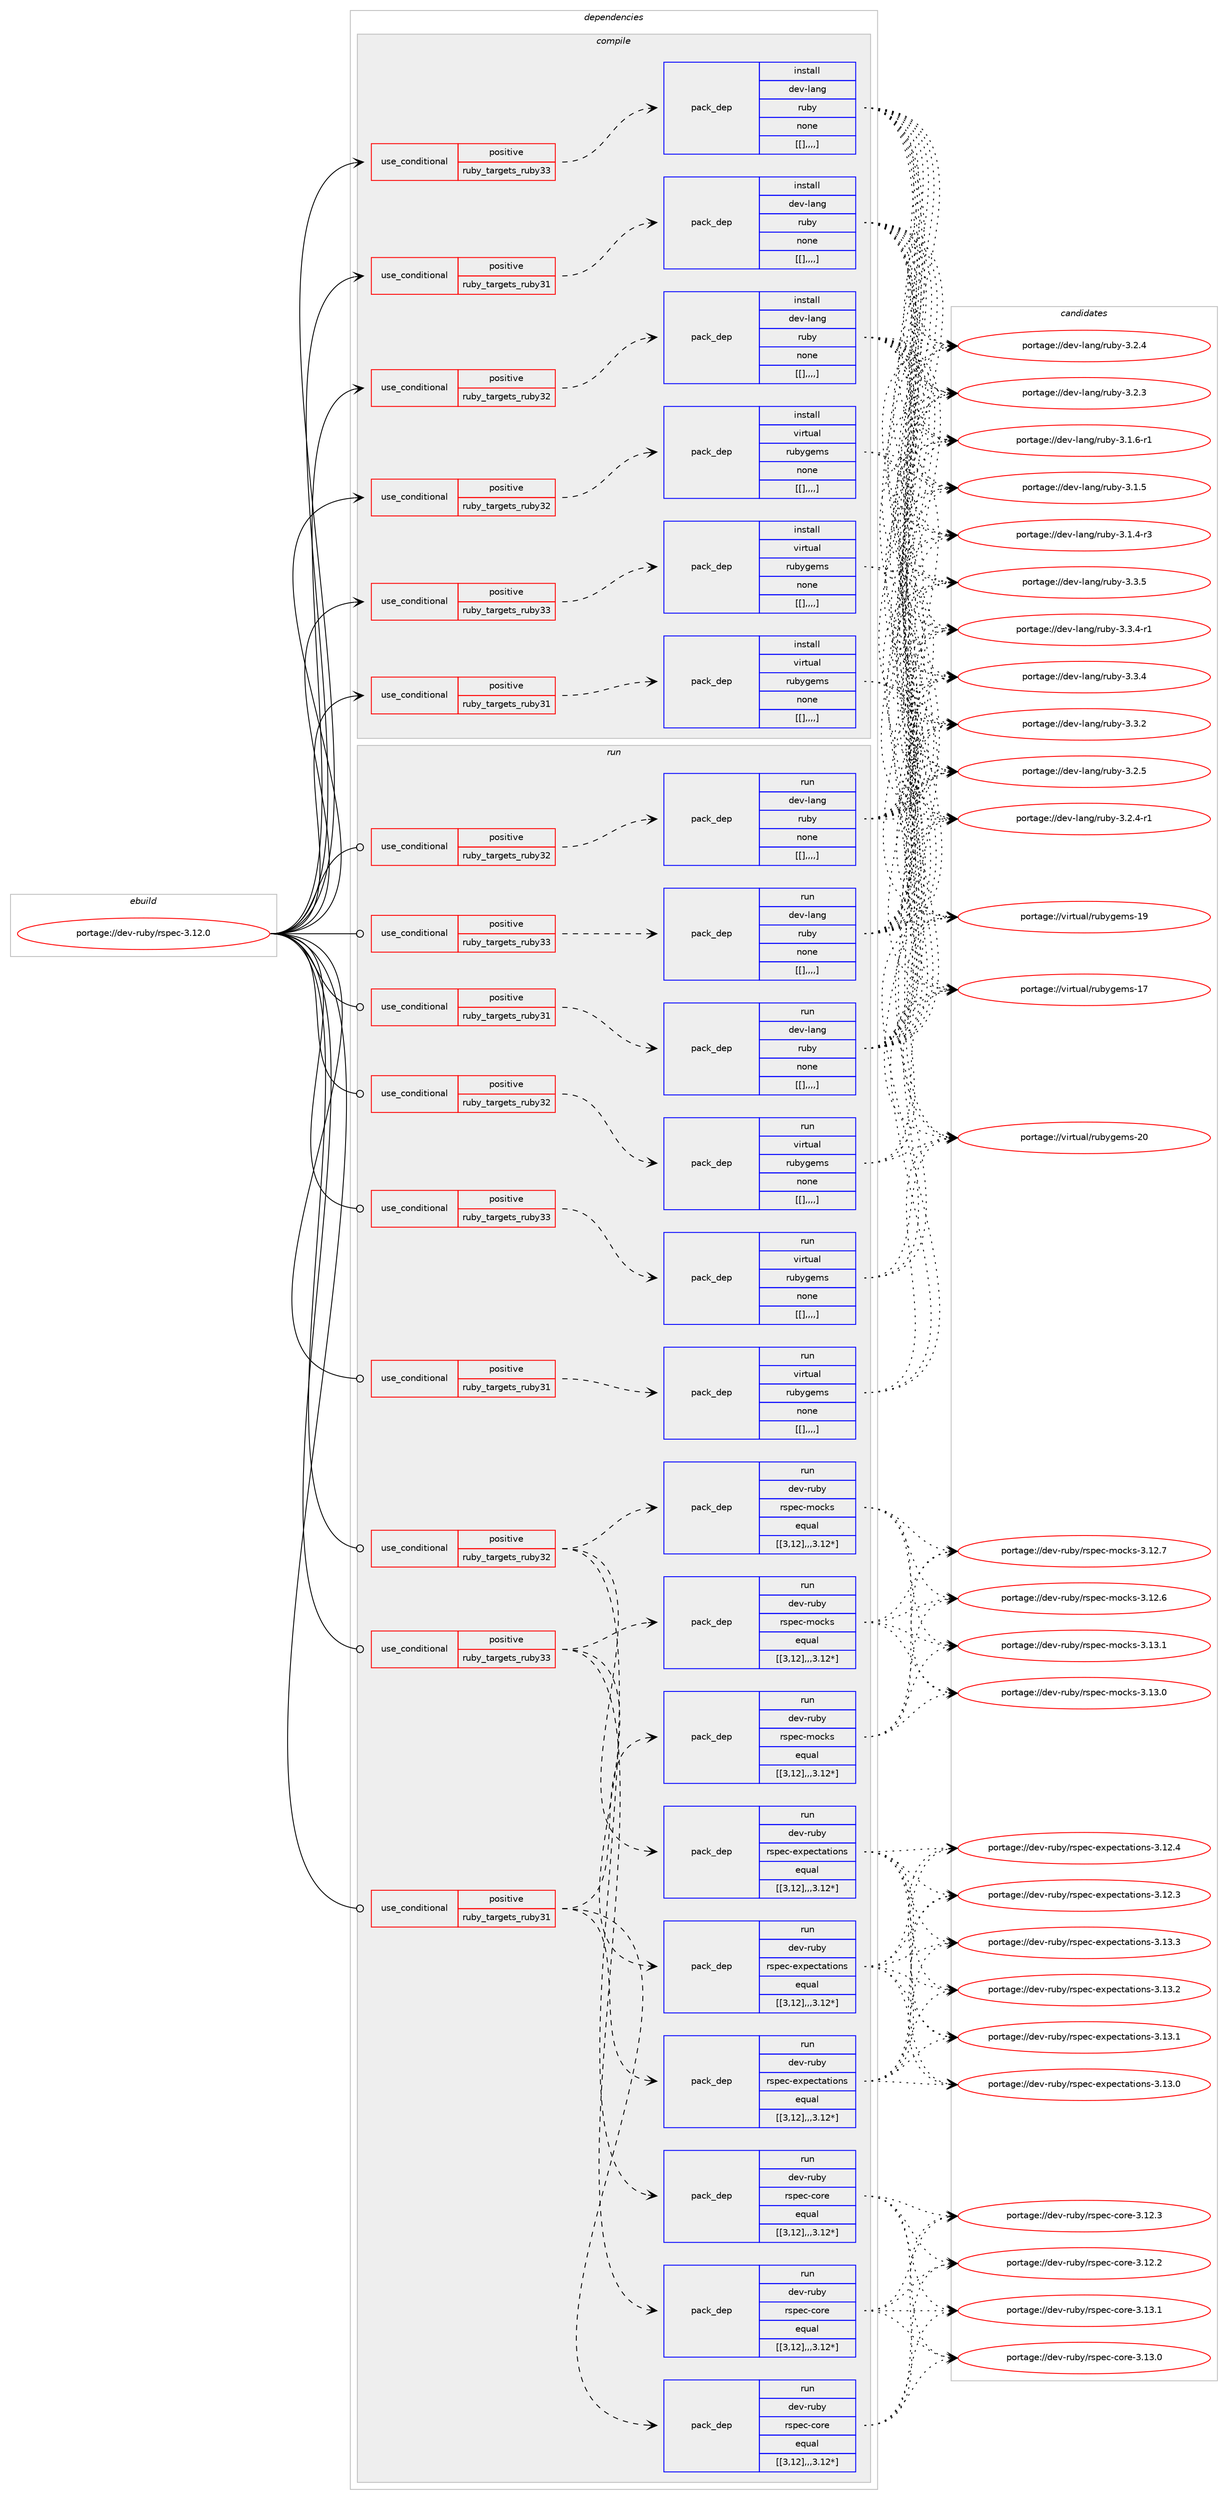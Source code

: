 digraph prolog {

# *************
# Graph options
# *************

newrank=true;
concentrate=true;
compound=true;
graph [rankdir=LR,fontname=Helvetica,fontsize=10,ranksep=1.5];#, ranksep=2.5, nodesep=0.2];
edge  [arrowhead=vee];
node  [fontname=Helvetica,fontsize=10];

# **********
# The ebuild
# **********

subgraph cluster_leftcol {
color=gray;
label=<<i>ebuild</i>>;
id [label="portage://dev-ruby/rspec-3.12.0", color=red, width=4, href="../dev-ruby/rspec-3.12.0.svg"];
}

# ****************
# The dependencies
# ****************

subgraph cluster_midcol {
color=gray;
label=<<i>dependencies</i>>;
subgraph cluster_compile {
fillcolor="#eeeeee";
style=filled;
label=<<i>compile</i>>;
subgraph cond56376 {
dependency202658 [label=<<TABLE BORDER="0" CELLBORDER="1" CELLSPACING="0" CELLPADDING="4"><TR><TD ROWSPAN="3" CELLPADDING="10">use_conditional</TD></TR><TR><TD>positive</TD></TR><TR><TD>ruby_targets_ruby31</TD></TR></TABLE>>, shape=none, color=red];
subgraph pack144926 {
dependency202659 [label=<<TABLE BORDER="0" CELLBORDER="1" CELLSPACING="0" CELLPADDING="4" WIDTH="220"><TR><TD ROWSPAN="6" CELLPADDING="30">pack_dep</TD></TR><TR><TD WIDTH="110">install</TD></TR><TR><TD>dev-lang</TD></TR><TR><TD>ruby</TD></TR><TR><TD>none</TD></TR><TR><TD>[[],,,,]</TD></TR></TABLE>>, shape=none, color=blue];
}
dependency202658:e -> dependency202659:w [weight=20,style="dashed",arrowhead="vee"];
}
id:e -> dependency202658:w [weight=20,style="solid",arrowhead="vee"];
subgraph cond56377 {
dependency202660 [label=<<TABLE BORDER="0" CELLBORDER="1" CELLSPACING="0" CELLPADDING="4"><TR><TD ROWSPAN="3" CELLPADDING="10">use_conditional</TD></TR><TR><TD>positive</TD></TR><TR><TD>ruby_targets_ruby31</TD></TR></TABLE>>, shape=none, color=red];
subgraph pack144927 {
dependency202661 [label=<<TABLE BORDER="0" CELLBORDER="1" CELLSPACING="0" CELLPADDING="4" WIDTH="220"><TR><TD ROWSPAN="6" CELLPADDING="30">pack_dep</TD></TR><TR><TD WIDTH="110">install</TD></TR><TR><TD>virtual</TD></TR><TR><TD>rubygems</TD></TR><TR><TD>none</TD></TR><TR><TD>[[],,,,]</TD></TR></TABLE>>, shape=none, color=blue];
}
dependency202660:e -> dependency202661:w [weight=20,style="dashed",arrowhead="vee"];
}
id:e -> dependency202660:w [weight=20,style="solid",arrowhead="vee"];
subgraph cond56378 {
dependency202662 [label=<<TABLE BORDER="0" CELLBORDER="1" CELLSPACING="0" CELLPADDING="4"><TR><TD ROWSPAN="3" CELLPADDING="10">use_conditional</TD></TR><TR><TD>positive</TD></TR><TR><TD>ruby_targets_ruby32</TD></TR></TABLE>>, shape=none, color=red];
subgraph pack144928 {
dependency202663 [label=<<TABLE BORDER="0" CELLBORDER="1" CELLSPACING="0" CELLPADDING="4" WIDTH="220"><TR><TD ROWSPAN="6" CELLPADDING="30">pack_dep</TD></TR><TR><TD WIDTH="110">install</TD></TR><TR><TD>dev-lang</TD></TR><TR><TD>ruby</TD></TR><TR><TD>none</TD></TR><TR><TD>[[],,,,]</TD></TR></TABLE>>, shape=none, color=blue];
}
dependency202662:e -> dependency202663:w [weight=20,style="dashed",arrowhead="vee"];
}
id:e -> dependency202662:w [weight=20,style="solid",arrowhead="vee"];
subgraph cond56379 {
dependency202664 [label=<<TABLE BORDER="0" CELLBORDER="1" CELLSPACING="0" CELLPADDING="4"><TR><TD ROWSPAN="3" CELLPADDING="10">use_conditional</TD></TR><TR><TD>positive</TD></TR><TR><TD>ruby_targets_ruby32</TD></TR></TABLE>>, shape=none, color=red];
subgraph pack144929 {
dependency202665 [label=<<TABLE BORDER="0" CELLBORDER="1" CELLSPACING="0" CELLPADDING="4" WIDTH="220"><TR><TD ROWSPAN="6" CELLPADDING="30">pack_dep</TD></TR><TR><TD WIDTH="110">install</TD></TR><TR><TD>virtual</TD></TR><TR><TD>rubygems</TD></TR><TR><TD>none</TD></TR><TR><TD>[[],,,,]</TD></TR></TABLE>>, shape=none, color=blue];
}
dependency202664:e -> dependency202665:w [weight=20,style="dashed",arrowhead="vee"];
}
id:e -> dependency202664:w [weight=20,style="solid",arrowhead="vee"];
subgraph cond56380 {
dependency202666 [label=<<TABLE BORDER="0" CELLBORDER="1" CELLSPACING="0" CELLPADDING="4"><TR><TD ROWSPAN="3" CELLPADDING="10">use_conditional</TD></TR><TR><TD>positive</TD></TR><TR><TD>ruby_targets_ruby33</TD></TR></TABLE>>, shape=none, color=red];
subgraph pack144930 {
dependency202667 [label=<<TABLE BORDER="0" CELLBORDER="1" CELLSPACING="0" CELLPADDING="4" WIDTH="220"><TR><TD ROWSPAN="6" CELLPADDING="30">pack_dep</TD></TR><TR><TD WIDTH="110">install</TD></TR><TR><TD>dev-lang</TD></TR><TR><TD>ruby</TD></TR><TR><TD>none</TD></TR><TR><TD>[[],,,,]</TD></TR></TABLE>>, shape=none, color=blue];
}
dependency202666:e -> dependency202667:w [weight=20,style="dashed",arrowhead="vee"];
}
id:e -> dependency202666:w [weight=20,style="solid",arrowhead="vee"];
subgraph cond56381 {
dependency202668 [label=<<TABLE BORDER="0" CELLBORDER="1" CELLSPACING="0" CELLPADDING="4"><TR><TD ROWSPAN="3" CELLPADDING="10">use_conditional</TD></TR><TR><TD>positive</TD></TR><TR><TD>ruby_targets_ruby33</TD></TR></TABLE>>, shape=none, color=red];
subgraph pack144931 {
dependency202669 [label=<<TABLE BORDER="0" CELLBORDER="1" CELLSPACING="0" CELLPADDING="4" WIDTH="220"><TR><TD ROWSPAN="6" CELLPADDING="30">pack_dep</TD></TR><TR><TD WIDTH="110">install</TD></TR><TR><TD>virtual</TD></TR><TR><TD>rubygems</TD></TR><TR><TD>none</TD></TR><TR><TD>[[],,,,]</TD></TR></TABLE>>, shape=none, color=blue];
}
dependency202668:e -> dependency202669:w [weight=20,style="dashed",arrowhead="vee"];
}
id:e -> dependency202668:w [weight=20,style="solid",arrowhead="vee"];
}
subgraph cluster_compileandrun {
fillcolor="#eeeeee";
style=filled;
label=<<i>compile and run</i>>;
}
subgraph cluster_run {
fillcolor="#eeeeee";
style=filled;
label=<<i>run</i>>;
subgraph cond56382 {
dependency202670 [label=<<TABLE BORDER="0" CELLBORDER="1" CELLSPACING="0" CELLPADDING="4"><TR><TD ROWSPAN="3" CELLPADDING="10">use_conditional</TD></TR><TR><TD>positive</TD></TR><TR><TD>ruby_targets_ruby31</TD></TR></TABLE>>, shape=none, color=red];
subgraph pack144932 {
dependency202671 [label=<<TABLE BORDER="0" CELLBORDER="1" CELLSPACING="0" CELLPADDING="4" WIDTH="220"><TR><TD ROWSPAN="6" CELLPADDING="30">pack_dep</TD></TR><TR><TD WIDTH="110">run</TD></TR><TR><TD>dev-lang</TD></TR><TR><TD>ruby</TD></TR><TR><TD>none</TD></TR><TR><TD>[[],,,,]</TD></TR></TABLE>>, shape=none, color=blue];
}
dependency202670:e -> dependency202671:w [weight=20,style="dashed",arrowhead="vee"];
}
id:e -> dependency202670:w [weight=20,style="solid",arrowhead="odot"];
subgraph cond56383 {
dependency202672 [label=<<TABLE BORDER="0" CELLBORDER="1" CELLSPACING="0" CELLPADDING="4"><TR><TD ROWSPAN="3" CELLPADDING="10">use_conditional</TD></TR><TR><TD>positive</TD></TR><TR><TD>ruby_targets_ruby31</TD></TR></TABLE>>, shape=none, color=red];
subgraph pack144933 {
dependency202673 [label=<<TABLE BORDER="0" CELLBORDER="1" CELLSPACING="0" CELLPADDING="4" WIDTH="220"><TR><TD ROWSPAN="6" CELLPADDING="30">pack_dep</TD></TR><TR><TD WIDTH="110">run</TD></TR><TR><TD>dev-ruby</TD></TR><TR><TD>rspec-core</TD></TR><TR><TD>equal</TD></TR><TR><TD>[[3,12],,,3.12*]</TD></TR></TABLE>>, shape=none, color=blue];
}
dependency202672:e -> dependency202673:w [weight=20,style="dashed",arrowhead="vee"];
subgraph pack144934 {
dependency202674 [label=<<TABLE BORDER="0" CELLBORDER="1" CELLSPACING="0" CELLPADDING="4" WIDTH="220"><TR><TD ROWSPAN="6" CELLPADDING="30">pack_dep</TD></TR><TR><TD WIDTH="110">run</TD></TR><TR><TD>dev-ruby</TD></TR><TR><TD>rspec-expectations</TD></TR><TR><TD>equal</TD></TR><TR><TD>[[3,12],,,3.12*]</TD></TR></TABLE>>, shape=none, color=blue];
}
dependency202672:e -> dependency202674:w [weight=20,style="dashed",arrowhead="vee"];
subgraph pack144935 {
dependency202675 [label=<<TABLE BORDER="0" CELLBORDER="1" CELLSPACING="0" CELLPADDING="4" WIDTH="220"><TR><TD ROWSPAN="6" CELLPADDING="30">pack_dep</TD></TR><TR><TD WIDTH="110">run</TD></TR><TR><TD>dev-ruby</TD></TR><TR><TD>rspec-mocks</TD></TR><TR><TD>equal</TD></TR><TR><TD>[[3,12],,,3.12*]</TD></TR></TABLE>>, shape=none, color=blue];
}
dependency202672:e -> dependency202675:w [weight=20,style="dashed",arrowhead="vee"];
}
id:e -> dependency202672:w [weight=20,style="solid",arrowhead="odot"];
subgraph cond56384 {
dependency202676 [label=<<TABLE BORDER="0" CELLBORDER="1" CELLSPACING="0" CELLPADDING="4"><TR><TD ROWSPAN="3" CELLPADDING="10">use_conditional</TD></TR><TR><TD>positive</TD></TR><TR><TD>ruby_targets_ruby31</TD></TR></TABLE>>, shape=none, color=red];
subgraph pack144936 {
dependency202677 [label=<<TABLE BORDER="0" CELLBORDER="1" CELLSPACING="0" CELLPADDING="4" WIDTH="220"><TR><TD ROWSPAN="6" CELLPADDING="30">pack_dep</TD></TR><TR><TD WIDTH="110">run</TD></TR><TR><TD>virtual</TD></TR><TR><TD>rubygems</TD></TR><TR><TD>none</TD></TR><TR><TD>[[],,,,]</TD></TR></TABLE>>, shape=none, color=blue];
}
dependency202676:e -> dependency202677:w [weight=20,style="dashed",arrowhead="vee"];
}
id:e -> dependency202676:w [weight=20,style="solid",arrowhead="odot"];
subgraph cond56385 {
dependency202678 [label=<<TABLE BORDER="0" CELLBORDER="1" CELLSPACING="0" CELLPADDING="4"><TR><TD ROWSPAN="3" CELLPADDING="10">use_conditional</TD></TR><TR><TD>positive</TD></TR><TR><TD>ruby_targets_ruby32</TD></TR></TABLE>>, shape=none, color=red];
subgraph pack144937 {
dependency202679 [label=<<TABLE BORDER="0" CELLBORDER="1" CELLSPACING="0" CELLPADDING="4" WIDTH="220"><TR><TD ROWSPAN="6" CELLPADDING="30">pack_dep</TD></TR><TR><TD WIDTH="110">run</TD></TR><TR><TD>dev-lang</TD></TR><TR><TD>ruby</TD></TR><TR><TD>none</TD></TR><TR><TD>[[],,,,]</TD></TR></TABLE>>, shape=none, color=blue];
}
dependency202678:e -> dependency202679:w [weight=20,style="dashed",arrowhead="vee"];
}
id:e -> dependency202678:w [weight=20,style="solid",arrowhead="odot"];
subgraph cond56386 {
dependency202680 [label=<<TABLE BORDER="0" CELLBORDER="1" CELLSPACING="0" CELLPADDING="4"><TR><TD ROWSPAN="3" CELLPADDING="10">use_conditional</TD></TR><TR><TD>positive</TD></TR><TR><TD>ruby_targets_ruby32</TD></TR></TABLE>>, shape=none, color=red];
subgraph pack144938 {
dependency202681 [label=<<TABLE BORDER="0" CELLBORDER="1" CELLSPACING="0" CELLPADDING="4" WIDTH="220"><TR><TD ROWSPAN="6" CELLPADDING="30">pack_dep</TD></TR><TR><TD WIDTH="110">run</TD></TR><TR><TD>dev-ruby</TD></TR><TR><TD>rspec-core</TD></TR><TR><TD>equal</TD></TR><TR><TD>[[3,12],,,3.12*]</TD></TR></TABLE>>, shape=none, color=blue];
}
dependency202680:e -> dependency202681:w [weight=20,style="dashed",arrowhead="vee"];
subgraph pack144939 {
dependency202682 [label=<<TABLE BORDER="0" CELLBORDER="1" CELLSPACING="0" CELLPADDING="4" WIDTH="220"><TR><TD ROWSPAN="6" CELLPADDING="30">pack_dep</TD></TR><TR><TD WIDTH="110">run</TD></TR><TR><TD>dev-ruby</TD></TR><TR><TD>rspec-expectations</TD></TR><TR><TD>equal</TD></TR><TR><TD>[[3,12],,,3.12*]</TD></TR></TABLE>>, shape=none, color=blue];
}
dependency202680:e -> dependency202682:w [weight=20,style="dashed",arrowhead="vee"];
subgraph pack144940 {
dependency202683 [label=<<TABLE BORDER="0" CELLBORDER="1" CELLSPACING="0" CELLPADDING="4" WIDTH="220"><TR><TD ROWSPAN="6" CELLPADDING="30">pack_dep</TD></TR><TR><TD WIDTH="110">run</TD></TR><TR><TD>dev-ruby</TD></TR><TR><TD>rspec-mocks</TD></TR><TR><TD>equal</TD></TR><TR><TD>[[3,12],,,3.12*]</TD></TR></TABLE>>, shape=none, color=blue];
}
dependency202680:e -> dependency202683:w [weight=20,style="dashed",arrowhead="vee"];
}
id:e -> dependency202680:w [weight=20,style="solid",arrowhead="odot"];
subgraph cond56387 {
dependency202684 [label=<<TABLE BORDER="0" CELLBORDER="1" CELLSPACING="0" CELLPADDING="4"><TR><TD ROWSPAN="3" CELLPADDING="10">use_conditional</TD></TR><TR><TD>positive</TD></TR><TR><TD>ruby_targets_ruby32</TD></TR></TABLE>>, shape=none, color=red];
subgraph pack144941 {
dependency202685 [label=<<TABLE BORDER="0" CELLBORDER="1" CELLSPACING="0" CELLPADDING="4" WIDTH="220"><TR><TD ROWSPAN="6" CELLPADDING="30">pack_dep</TD></TR><TR><TD WIDTH="110">run</TD></TR><TR><TD>virtual</TD></TR><TR><TD>rubygems</TD></TR><TR><TD>none</TD></TR><TR><TD>[[],,,,]</TD></TR></TABLE>>, shape=none, color=blue];
}
dependency202684:e -> dependency202685:w [weight=20,style="dashed",arrowhead="vee"];
}
id:e -> dependency202684:w [weight=20,style="solid",arrowhead="odot"];
subgraph cond56388 {
dependency202686 [label=<<TABLE BORDER="0" CELLBORDER="1" CELLSPACING="0" CELLPADDING="4"><TR><TD ROWSPAN="3" CELLPADDING="10">use_conditional</TD></TR><TR><TD>positive</TD></TR><TR><TD>ruby_targets_ruby33</TD></TR></TABLE>>, shape=none, color=red];
subgraph pack144942 {
dependency202687 [label=<<TABLE BORDER="0" CELLBORDER="1" CELLSPACING="0" CELLPADDING="4" WIDTH="220"><TR><TD ROWSPAN="6" CELLPADDING="30">pack_dep</TD></TR><TR><TD WIDTH="110">run</TD></TR><TR><TD>dev-lang</TD></TR><TR><TD>ruby</TD></TR><TR><TD>none</TD></TR><TR><TD>[[],,,,]</TD></TR></TABLE>>, shape=none, color=blue];
}
dependency202686:e -> dependency202687:w [weight=20,style="dashed",arrowhead="vee"];
}
id:e -> dependency202686:w [weight=20,style="solid",arrowhead="odot"];
subgraph cond56389 {
dependency202688 [label=<<TABLE BORDER="0" CELLBORDER="1" CELLSPACING="0" CELLPADDING="4"><TR><TD ROWSPAN="3" CELLPADDING="10">use_conditional</TD></TR><TR><TD>positive</TD></TR><TR><TD>ruby_targets_ruby33</TD></TR></TABLE>>, shape=none, color=red];
subgraph pack144943 {
dependency202689 [label=<<TABLE BORDER="0" CELLBORDER="1" CELLSPACING="0" CELLPADDING="4" WIDTH="220"><TR><TD ROWSPAN="6" CELLPADDING="30">pack_dep</TD></TR><TR><TD WIDTH="110">run</TD></TR><TR><TD>dev-ruby</TD></TR><TR><TD>rspec-core</TD></TR><TR><TD>equal</TD></TR><TR><TD>[[3,12],,,3.12*]</TD></TR></TABLE>>, shape=none, color=blue];
}
dependency202688:e -> dependency202689:w [weight=20,style="dashed",arrowhead="vee"];
subgraph pack144944 {
dependency202690 [label=<<TABLE BORDER="0" CELLBORDER="1" CELLSPACING="0" CELLPADDING="4" WIDTH="220"><TR><TD ROWSPAN="6" CELLPADDING="30">pack_dep</TD></TR><TR><TD WIDTH="110">run</TD></TR><TR><TD>dev-ruby</TD></TR><TR><TD>rspec-expectations</TD></TR><TR><TD>equal</TD></TR><TR><TD>[[3,12],,,3.12*]</TD></TR></TABLE>>, shape=none, color=blue];
}
dependency202688:e -> dependency202690:w [weight=20,style="dashed",arrowhead="vee"];
subgraph pack144945 {
dependency202691 [label=<<TABLE BORDER="0" CELLBORDER="1" CELLSPACING="0" CELLPADDING="4" WIDTH="220"><TR><TD ROWSPAN="6" CELLPADDING="30">pack_dep</TD></TR><TR><TD WIDTH="110">run</TD></TR><TR><TD>dev-ruby</TD></TR><TR><TD>rspec-mocks</TD></TR><TR><TD>equal</TD></TR><TR><TD>[[3,12],,,3.12*]</TD></TR></TABLE>>, shape=none, color=blue];
}
dependency202688:e -> dependency202691:w [weight=20,style="dashed",arrowhead="vee"];
}
id:e -> dependency202688:w [weight=20,style="solid",arrowhead="odot"];
subgraph cond56390 {
dependency202692 [label=<<TABLE BORDER="0" CELLBORDER="1" CELLSPACING="0" CELLPADDING="4"><TR><TD ROWSPAN="3" CELLPADDING="10">use_conditional</TD></TR><TR><TD>positive</TD></TR><TR><TD>ruby_targets_ruby33</TD></TR></TABLE>>, shape=none, color=red];
subgraph pack144946 {
dependency202693 [label=<<TABLE BORDER="0" CELLBORDER="1" CELLSPACING="0" CELLPADDING="4" WIDTH="220"><TR><TD ROWSPAN="6" CELLPADDING="30">pack_dep</TD></TR><TR><TD WIDTH="110">run</TD></TR><TR><TD>virtual</TD></TR><TR><TD>rubygems</TD></TR><TR><TD>none</TD></TR><TR><TD>[[],,,,]</TD></TR></TABLE>>, shape=none, color=blue];
}
dependency202692:e -> dependency202693:w [weight=20,style="dashed",arrowhead="vee"];
}
id:e -> dependency202692:w [weight=20,style="solid",arrowhead="odot"];
}
}

# **************
# The candidates
# **************

subgraph cluster_choices {
rank=same;
color=gray;
label=<<i>candidates</i>>;

subgraph choice144926 {
color=black;
nodesep=1;
choice10010111845108971101034711411798121455146514653 [label="portage://dev-lang/ruby-3.3.5", color=red, width=4,href="../dev-lang/ruby-3.3.5.svg"];
choice100101118451089711010347114117981214551465146524511449 [label="portage://dev-lang/ruby-3.3.4-r1", color=red, width=4,href="../dev-lang/ruby-3.3.4-r1.svg"];
choice10010111845108971101034711411798121455146514652 [label="portage://dev-lang/ruby-3.3.4", color=red, width=4,href="../dev-lang/ruby-3.3.4.svg"];
choice10010111845108971101034711411798121455146514650 [label="portage://dev-lang/ruby-3.3.2", color=red, width=4,href="../dev-lang/ruby-3.3.2.svg"];
choice10010111845108971101034711411798121455146504653 [label="portage://dev-lang/ruby-3.2.5", color=red, width=4,href="../dev-lang/ruby-3.2.5.svg"];
choice100101118451089711010347114117981214551465046524511449 [label="portage://dev-lang/ruby-3.2.4-r1", color=red, width=4,href="../dev-lang/ruby-3.2.4-r1.svg"];
choice10010111845108971101034711411798121455146504652 [label="portage://dev-lang/ruby-3.2.4", color=red, width=4,href="../dev-lang/ruby-3.2.4.svg"];
choice10010111845108971101034711411798121455146504651 [label="portage://dev-lang/ruby-3.2.3", color=red, width=4,href="../dev-lang/ruby-3.2.3.svg"];
choice100101118451089711010347114117981214551464946544511449 [label="portage://dev-lang/ruby-3.1.6-r1", color=red, width=4,href="../dev-lang/ruby-3.1.6-r1.svg"];
choice10010111845108971101034711411798121455146494653 [label="portage://dev-lang/ruby-3.1.5", color=red, width=4,href="../dev-lang/ruby-3.1.5.svg"];
choice100101118451089711010347114117981214551464946524511451 [label="portage://dev-lang/ruby-3.1.4-r3", color=red, width=4,href="../dev-lang/ruby-3.1.4-r3.svg"];
dependency202659:e -> choice10010111845108971101034711411798121455146514653:w [style=dotted,weight="100"];
dependency202659:e -> choice100101118451089711010347114117981214551465146524511449:w [style=dotted,weight="100"];
dependency202659:e -> choice10010111845108971101034711411798121455146514652:w [style=dotted,weight="100"];
dependency202659:e -> choice10010111845108971101034711411798121455146514650:w [style=dotted,weight="100"];
dependency202659:e -> choice10010111845108971101034711411798121455146504653:w [style=dotted,weight="100"];
dependency202659:e -> choice100101118451089711010347114117981214551465046524511449:w [style=dotted,weight="100"];
dependency202659:e -> choice10010111845108971101034711411798121455146504652:w [style=dotted,weight="100"];
dependency202659:e -> choice10010111845108971101034711411798121455146504651:w [style=dotted,weight="100"];
dependency202659:e -> choice100101118451089711010347114117981214551464946544511449:w [style=dotted,weight="100"];
dependency202659:e -> choice10010111845108971101034711411798121455146494653:w [style=dotted,weight="100"];
dependency202659:e -> choice100101118451089711010347114117981214551464946524511451:w [style=dotted,weight="100"];
}
subgraph choice144927 {
color=black;
nodesep=1;
choice118105114116117971084711411798121103101109115455048 [label="portage://virtual/rubygems-20", color=red, width=4,href="../virtual/rubygems-20.svg"];
choice118105114116117971084711411798121103101109115454957 [label="portage://virtual/rubygems-19", color=red, width=4,href="../virtual/rubygems-19.svg"];
choice118105114116117971084711411798121103101109115454955 [label="portage://virtual/rubygems-17", color=red, width=4,href="../virtual/rubygems-17.svg"];
dependency202661:e -> choice118105114116117971084711411798121103101109115455048:w [style=dotted,weight="100"];
dependency202661:e -> choice118105114116117971084711411798121103101109115454957:w [style=dotted,weight="100"];
dependency202661:e -> choice118105114116117971084711411798121103101109115454955:w [style=dotted,weight="100"];
}
subgraph choice144928 {
color=black;
nodesep=1;
choice10010111845108971101034711411798121455146514653 [label="portage://dev-lang/ruby-3.3.5", color=red, width=4,href="../dev-lang/ruby-3.3.5.svg"];
choice100101118451089711010347114117981214551465146524511449 [label="portage://dev-lang/ruby-3.3.4-r1", color=red, width=4,href="../dev-lang/ruby-3.3.4-r1.svg"];
choice10010111845108971101034711411798121455146514652 [label="portage://dev-lang/ruby-3.3.4", color=red, width=4,href="../dev-lang/ruby-3.3.4.svg"];
choice10010111845108971101034711411798121455146514650 [label="portage://dev-lang/ruby-3.3.2", color=red, width=4,href="../dev-lang/ruby-3.3.2.svg"];
choice10010111845108971101034711411798121455146504653 [label="portage://dev-lang/ruby-3.2.5", color=red, width=4,href="../dev-lang/ruby-3.2.5.svg"];
choice100101118451089711010347114117981214551465046524511449 [label="portage://dev-lang/ruby-3.2.4-r1", color=red, width=4,href="../dev-lang/ruby-3.2.4-r1.svg"];
choice10010111845108971101034711411798121455146504652 [label="portage://dev-lang/ruby-3.2.4", color=red, width=4,href="../dev-lang/ruby-3.2.4.svg"];
choice10010111845108971101034711411798121455146504651 [label="portage://dev-lang/ruby-3.2.3", color=red, width=4,href="../dev-lang/ruby-3.2.3.svg"];
choice100101118451089711010347114117981214551464946544511449 [label="portage://dev-lang/ruby-3.1.6-r1", color=red, width=4,href="../dev-lang/ruby-3.1.6-r1.svg"];
choice10010111845108971101034711411798121455146494653 [label="portage://dev-lang/ruby-3.1.5", color=red, width=4,href="../dev-lang/ruby-3.1.5.svg"];
choice100101118451089711010347114117981214551464946524511451 [label="portage://dev-lang/ruby-3.1.4-r3", color=red, width=4,href="../dev-lang/ruby-3.1.4-r3.svg"];
dependency202663:e -> choice10010111845108971101034711411798121455146514653:w [style=dotted,weight="100"];
dependency202663:e -> choice100101118451089711010347114117981214551465146524511449:w [style=dotted,weight="100"];
dependency202663:e -> choice10010111845108971101034711411798121455146514652:w [style=dotted,weight="100"];
dependency202663:e -> choice10010111845108971101034711411798121455146514650:w [style=dotted,weight="100"];
dependency202663:e -> choice10010111845108971101034711411798121455146504653:w [style=dotted,weight="100"];
dependency202663:e -> choice100101118451089711010347114117981214551465046524511449:w [style=dotted,weight="100"];
dependency202663:e -> choice10010111845108971101034711411798121455146504652:w [style=dotted,weight="100"];
dependency202663:e -> choice10010111845108971101034711411798121455146504651:w [style=dotted,weight="100"];
dependency202663:e -> choice100101118451089711010347114117981214551464946544511449:w [style=dotted,weight="100"];
dependency202663:e -> choice10010111845108971101034711411798121455146494653:w [style=dotted,weight="100"];
dependency202663:e -> choice100101118451089711010347114117981214551464946524511451:w [style=dotted,weight="100"];
}
subgraph choice144929 {
color=black;
nodesep=1;
choice118105114116117971084711411798121103101109115455048 [label="portage://virtual/rubygems-20", color=red, width=4,href="../virtual/rubygems-20.svg"];
choice118105114116117971084711411798121103101109115454957 [label="portage://virtual/rubygems-19", color=red, width=4,href="../virtual/rubygems-19.svg"];
choice118105114116117971084711411798121103101109115454955 [label="portage://virtual/rubygems-17", color=red, width=4,href="../virtual/rubygems-17.svg"];
dependency202665:e -> choice118105114116117971084711411798121103101109115455048:w [style=dotted,weight="100"];
dependency202665:e -> choice118105114116117971084711411798121103101109115454957:w [style=dotted,weight="100"];
dependency202665:e -> choice118105114116117971084711411798121103101109115454955:w [style=dotted,weight="100"];
}
subgraph choice144930 {
color=black;
nodesep=1;
choice10010111845108971101034711411798121455146514653 [label="portage://dev-lang/ruby-3.3.5", color=red, width=4,href="../dev-lang/ruby-3.3.5.svg"];
choice100101118451089711010347114117981214551465146524511449 [label="portage://dev-lang/ruby-3.3.4-r1", color=red, width=4,href="../dev-lang/ruby-3.3.4-r1.svg"];
choice10010111845108971101034711411798121455146514652 [label="portage://dev-lang/ruby-3.3.4", color=red, width=4,href="../dev-lang/ruby-3.3.4.svg"];
choice10010111845108971101034711411798121455146514650 [label="portage://dev-lang/ruby-3.3.2", color=red, width=4,href="../dev-lang/ruby-3.3.2.svg"];
choice10010111845108971101034711411798121455146504653 [label="portage://dev-lang/ruby-3.2.5", color=red, width=4,href="../dev-lang/ruby-3.2.5.svg"];
choice100101118451089711010347114117981214551465046524511449 [label="portage://dev-lang/ruby-3.2.4-r1", color=red, width=4,href="../dev-lang/ruby-3.2.4-r1.svg"];
choice10010111845108971101034711411798121455146504652 [label="portage://dev-lang/ruby-3.2.4", color=red, width=4,href="../dev-lang/ruby-3.2.4.svg"];
choice10010111845108971101034711411798121455146504651 [label="portage://dev-lang/ruby-3.2.3", color=red, width=4,href="../dev-lang/ruby-3.2.3.svg"];
choice100101118451089711010347114117981214551464946544511449 [label="portage://dev-lang/ruby-3.1.6-r1", color=red, width=4,href="../dev-lang/ruby-3.1.6-r1.svg"];
choice10010111845108971101034711411798121455146494653 [label="portage://dev-lang/ruby-3.1.5", color=red, width=4,href="../dev-lang/ruby-3.1.5.svg"];
choice100101118451089711010347114117981214551464946524511451 [label="portage://dev-lang/ruby-3.1.4-r3", color=red, width=4,href="../dev-lang/ruby-3.1.4-r3.svg"];
dependency202667:e -> choice10010111845108971101034711411798121455146514653:w [style=dotted,weight="100"];
dependency202667:e -> choice100101118451089711010347114117981214551465146524511449:w [style=dotted,weight="100"];
dependency202667:e -> choice10010111845108971101034711411798121455146514652:w [style=dotted,weight="100"];
dependency202667:e -> choice10010111845108971101034711411798121455146514650:w [style=dotted,weight="100"];
dependency202667:e -> choice10010111845108971101034711411798121455146504653:w [style=dotted,weight="100"];
dependency202667:e -> choice100101118451089711010347114117981214551465046524511449:w [style=dotted,weight="100"];
dependency202667:e -> choice10010111845108971101034711411798121455146504652:w [style=dotted,weight="100"];
dependency202667:e -> choice10010111845108971101034711411798121455146504651:w [style=dotted,weight="100"];
dependency202667:e -> choice100101118451089711010347114117981214551464946544511449:w [style=dotted,weight="100"];
dependency202667:e -> choice10010111845108971101034711411798121455146494653:w [style=dotted,weight="100"];
dependency202667:e -> choice100101118451089711010347114117981214551464946524511451:w [style=dotted,weight="100"];
}
subgraph choice144931 {
color=black;
nodesep=1;
choice118105114116117971084711411798121103101109115455048 [label="portage://virtual/rubygems-20", color=red, width=4,href="../virtual/rubygems-20.svg"];
choice118105114116117971084711411798121103101109115454957 [label="portage://virtual/rubygems-19", color=red, width=4,href="../virtual/rubygems-19.svg"];
choice118105114116117971084711411798121103101109115454955 [label="portage://virtual/rubygems-17", color=red, width=4,href="../virtual/rubygems-17.svg"];
dependency202669:e -> choice118105114116117971084711411798121103101109115455048:w [style=dotted,weight="100"];
dependency202669:e -> choice118105114116117971084711411798121103101109115454957:w [style=dotted,weight="100"];
dependency202669:e -> choice118105114116117971084711411798121103101109115454955:w [style=dotted,weight="100"];
}
subgraph choice144932 {
color=black;
nodesep=1;
choice10010111845108971101034711411798121455146514653 [label="portage://dev-lang/ruby-3.3.5", color=red, width=4,href="../dev-lang/ruby-3.3.5.svg"];
choice100101118451089711010347114117981214551465146524511449 [label="portage://dev-lang/ruby-3.3.4-r1", color=red, width=4,href="../dev-lang/ruby-3.3.4-r1.svg"];
choice10010111845108971101034711411798121455146514652 [label="portage://dev-lang/ruby-3.3.4", color=red, width=4,href="../dev-lang/ruby-3.3.4.svg"];
choice10010111845108971101034711411798121455146514650 [label="portage://dev-lang/ruby-3.3.2", color=red, width=4,href="../dev-lang/ruby-3.3.2.svg"];
choice10010111845108971101034711411798121455146504653 [label="portage://dev-lang/ruby-3.2.5", color=red, width=4,href="../dev-lang/ruby-3.2.5.svg"];
choice100101118451089711010347114117981214551465046524511449 [label="portage://dev-lang/ruby-3.2.4-r1", color=red, width=4,href="../dev-lang/ruby-3.2.4-r1.svg"];
choice10010111845108971101034711411798121455146504652 [label="portage://dev-lang/ruby-3.2.4", color=red, width=4,href="../dev-lang/ruby-3.2.4.svg"];
choice10010111845108971101034711411798121455146504651 [label="portage://dev-lang/ruby-3.2.3", color=red, width=4,href="../dev-lang/ruby-3.2.3.svg"];
choice100101118451089711010347114117981214551464946544511449 [label="portage://dev-lang/ruby-3.1.6-r1", color=red, width=4,href="../dev-lang/ruby-3.1.6-r1.svg"];
choice10010111845108971101034711411798121455146494653 [label="portage://dev-lang/ruby-3.1.5", color=red, width=4,href="../dev-lang/ruby-3.1.5.svg"];
choice100101118451089711010347114117981214551464946524511451 [label="portage://dev-lang/ruby-3.1.4-r3", color=red, width=4,href="../dev-lang/ruby-3.1.4-r3.svg"];
dependency202671:e -> choice10010111845108971101034711411798121455146514653:w [style=dotted,weight="100"];
dependency202671:e -> choice100101118451089711010347114117981214551465146524511449:w [style=dotted,weight="100"];
dependency202671:e -> choice10010111845108971101034711411798121455146514652:w [style=dotted,weight="100"];
dependency202671:e -> choice10010111845108971101034711411798121455146514650:w [style=dotted,weight="100"];
dependency202671:e -> choice10010111845108971101034711411798121455146504653:w [style=dotted,weight="100"];
dependency202671:e -> choice100101118451089711010347114117981214551465046524511449:w [style=dotted,weight="100"];
dependency202671:e -> choice10010111845108971101034711411798121455146504652:w [style=dotted,weight="100"];
dependency202671:e -> choice10010111845108971101034711411798121455146504651:w [style=dotted,weight="100"];
dependency202671:e -> choice100101118451089711010347114117981214551464946544511449:w [style=dotted,weight="100"];
dependency202671:e -> choice10010111845108971101034711411798121455146494653:w [style=dotted,weight="100"];
dependency202671:e -> choice100101118451089711010347114117981214551464946524511451:w [style=dotted,weight="100"];
}
subgraph choice144933 {
color=black;
nodesep=1;
choice10010111845114117981214711411511210199459911111410145514649514649 [label="portage://dev-ruby/rspec-core-3.13.1", color=red, width=4,href="../dev-ruby/rspec-core-3.13.1.svg"];
choice10010111845114117981214711411511210199459911111410145514649514648 [label="portage://dev-ruby/rspec-core-3.13.0", color=red, width=4,href="../dev-ruby/rspec-core-3.13.0.svg"];
choice10010111845114117981214711411511210199459911111410145514649504651 [label="portage://dev-ruby/rspec-core-3.12.3", color=red, width=4,href="../dev-ruby/rspec-core-3.12.3.svg"];
choice10010111845114117981214711411511210199459911111410145514649504650 [label="portage://dev-ruby/rspec-core-3.12.2", color=red, width=4,href="../dev-ruby/rspec-core-3.12.2.svg"];
dependency202673:e -> choice10010111845114117981214711411511210199459911111410145514649514649:w [style=dotted,weight="100"];
dependency202673:e -> choice10010111845114117981214711411511210199459911111410145514649514648:w [style=dotted,weight="100"];
dependency202673:e -> choice10010111845114117981214711411511210199459911111410145514649504651:w [style=dotted,weight="100"];
dependency202673:e -> choice10010111845114117981214711411511210199459911111410145514649504650:w [style=dotted,weight="100"];
}
subgraph choice144934 {
color=black;
nodesep=1;
choice1001011184511411798121471141151121019945101120112101991169711610511111011545514649514651 [label="portage://dev-ruby/rspec-expectations-3.13.3", color=red, width=4,href="../dev-ruby/rspec-expectations-3.13.3.svg"];
choice1001011184511411798121471141151121019945101120112101991169711610511111011545514649514650 [label="portage://dev-ruby/rspec-expectations-3.13.2", color=red, width=4,href="../dev-ruby/rspec-expectations-3.13.2.svg"];
choice1001011184511411798121471141151121019945101120112101991169711610511111011545514649514649 [label="portage://dev-ruby/rspec-expectations-3.13.1", color=red, width=4,href="../dev-ruby/rspec-expectations-3.13.1.svg"];
choice1001011184511411798121471141151121019945101120112101991169711610511111011545514649514648 [label="portage://dev-ruby/rspec-expectations-3.13.0", color=red, width=4,href="../dev-ruby/rspec-expectations-3.13.0.svg"];
choice1001011184511411798121471141151121019945101120112101991169711610511111011545514649504652 [label="portage://dev-ruby/rspec-expectations-3.12.4", color=red, width=4,href="../dev-ruby/rspec-expectations-3.12.4.svg"];
choice1001011184511411798121471141151121019945101120112101991169711610511111011545514649504651 [label="portage://dev-ruby/rspec-expectations-3.12.3", color=red, width=4,href="../dev-ruby/rspec-expectations-3.12.3.svg"];
dependency202674:e -> choice1001011184511411798121471141151121019945101120112101991169711610511111011545514649514651:w [style=dotted,weight="100"];
dependency202674:e -> choice1001011184511411798121471141151121019945101120112101991169711610511111011545514649514650:w [style=dotted,weight="100"];
dependency202674:e -> choice1001011184511411798121471141151121019945101120112101991169711610511111011545514649514649:w [style=dotted,weight="100"];
dependency202674:e -> choice1001011184511411798121471141151121019945101120112101991169711610511111011545514649514648:w [style=dotted,weight="100"];
dependency202674:e -> choice1001011184511411798121471141151121019945101120112101991169711610511111011545514649504652:w [style=dotted,weight="100"];
dependency202674:e -> choice1001011184511411798121471141151121019945101120112101991169711610511111011545514649504651:w [style=dotted,weight="100"];
}
subgraph choice144935 {
color=black;
nodesep=1;
choice10010111845114117981214711411511210199451091119910711545514649514649 [label="portage://dev-ruby/rspec-mocks-3.13.1", color=red, width=4,href="../dev-ruby/rspec-mocks-3.13.1.svg"];
choice10010111845114117981214711411511210199451091119910711545514649514648 [label="portage://dev-ruby/rspec-mocks-3.13.0", color=red, width=4,href="../dev-ruby/rspec-mocks-3.13.0.svg"];
choice10010111845114117981214711411511210199451091119910711545514649504655 [label="portage://dev-ruby/rspec-mocks-3.12.7", color=red, width=4,href="../dev-ruby/rspec-mocks-3.12.7.svg"];
choice10010111845114117981214711411511210199451091119910711545514649504654 [label="portage://dev-ruby/rspec-mocks-3.12.6", color=red, width=4,href="../dev-ruby/rspec-mocks-3.12.6.svg"];
dependency202675:e -> choice10010111845114117981214711411511210199451091119910711545514649514649:w [style=dotted,weight="100"];
dependency202675:e -> choice10010111845114117981214711411511210199451091119910711545514649514648:w [style=dotted,weight="100"];
dependency202675:e -> choice10010111845114117981214711411511210199451091119910711545514649504655:w [style=dotted,weight="100"];
dependency202675:e -> choice10010111845114117981214711411511210199451091119910711545514649504654:w [style=dotted,weight="100"];
}
subgraph choice144936 {
color=black;
nodesep=1;
choice118105114116117971084711411798121103101109115455048 [label="portage://virtual/rubygems-20", color=red, width=4,href="../virtual/rubygems-20.svg"];
choice118105114116117971084711411798121103101109115454957 [label="portage://virtual/rubygems-19", color=red, width=4,href="../virtual/rubygems-19.svg"];
choice118105114116117971084711411798121103101109115454955 [label="portage://virtual/rubygems-17", color=red, width=4,href="../virtual/rubygems-17.svg"];
dependency202677:e -> choice118105114116117971084711411798121103101109115455048:w [style=dotted,weight="100"];
dependency202677:e -> choice118105114116117971084711411798121103101109115454957:w [style=dotted,weight="100"];
dependency202677:e -> choice118105114116117971084711411798121103101109115454955:w [style=dotted,weight="100"];
}
subgraph choice144937 {
color=black;
nodesep=1;
choice10010111845108971101034711411798121455146514653 [label="portage://dev-lang/ruby-3.3.5", color=red, width=4,href="../dev-lang/ruby-3.3.5.svg"];
choice100101118451089711010347114117981214551465146524511449 [label="portage://dev-lang/ruby-3.3.4-r1", color=red, width=4,href="../dev-lang/ruby-3.3.4-r1.svg"];
choice10010111845108971101034711411798121455146514652 [label="portage://dev-lang/ruby-3.3.4", color=red, width=4,href="../dev-lang/ruby-3.3.4.svg"];
choice10010111845108971101034711411798121455146514650 [label="portage://dev-lang/ruby-3.3.2", color=red, width=4,href="../dev-lang/ruby-3.3.2.svg"];
choice10010111845108971101034711411798121455146504653 [label="portage://dev-lang/ruby-3.2.5", color=red, width=4,href="../dev-lang/ruby-3.2.5.svg"];
choice100101118451089711010347114117981214551465046524511449 [label="portage://dev-lang/ruby-3.2.4-r1", color=red, width=4,href="../dev-lang/ruby-3.2.4-r1.svg"];
choice10010111845108971101034711411798121455146504652 [label="portage://dev-lang/ruby-3.2.4", color=red, width=4,href="../dev-lang/ruby-3.2.4.svg"];
choice10010111845108971101034711411798121455146504651 [label="portage://dev-lang/ruby-3.2.3", color=red, width=4,href="../dev-lang/ruby-3.2.3.svg"];
choice100101118451089711010347114117981214551464946544511449 [label="portage://dev-lang/ruby-3.1.6-r1", color=red, width=4,href="../dev-lang/ruby-3.1.6-r1.svg"];
choice10010111845108971101034711411798121455146494653 [label="portage://dev-lang/ruby-3.1.5", color=red, width=4,href="../dev-lang/ruby-3.1.5.svg"];
choice100101118451089711010347114117981214551464946524511451 [label="portage://dev-lang/ruby-3.1.4-r3", color=red, width=4,href="../dev-lang/ruby-3.1.4-r3.svg"];
dependency202679:e -> choice10010111845108971101034711411798121455146514653:w [style=dotted,weight="100"];
dependency202679:e -> choice100101118451089711010347114117981214551465146524511449:w [style=dotted,weight="100"];
dependency202679:e -> choice10010111845108971101034711411798121455146514652:w [style=dotted,weight="100"];
dependency202679:e -> choice10010111845108971101034711411798121455146514650:w [style=dotted,weight="100"];
dependency202679:e -> choice10010111845108971101034711411798121455146504653:w [style=dotted,weight="100"];
dependency202679:e -> choice100101118451089711010347114117981214551465046524511449:w [style=dotted,weight="100"];
dependency202679:e -> choice10010111845108971101034711411798121455146504652:w [style=dotted,weight="100"];
dependency202679:e -> choice10010111845108971101034711411798121455146504651:w [style=dotted,weight="100"];
dependency202679:e -> choice100101118451089711010347114117981214551464946544511449:w [style=dotted,weight="100"];
dependency202679:e -> choice10010111845108971101034711411798121455146494653:w [style=dotted,weight="100"];
dependency202679:e -> choice100101118451089711010347114117981214551464946524511451:w [style=dotted,weight="100"];
}
subgraph choice144938 {
color=black;
nodesep=1;
choice10010111845114117981214711411511210199459911111410145514649514649 [label="portage://dev-ruby/rspec-core-3.13.1", color=red, width=4,href="../dev-ruby/rspec-core-3.13.1.svg"];
choice10010111845114117981214711411511210199459911111410145514649514648 [label="portage://dev-ruby/rspec-core-3.13.0", color=red, width=4,href="../dev-ruby/rspec-core-3.13.0.svg"];
choice10010111845114117981214711411511210199459911111410145514649504651 [label="portage://dev-ruby/rspec-core-3.12.3", color=red, width=4,href="../dev-ruby/rspec-core-3.12.3.svg"];
choice10010111845114117981214711411511210199459911111410145514649504650 [label="portage://dev-ruby/rspec-core-3.12.2", color=red, width=4,href="../dev-ruby/rspec-core-3.12.2.svg"];
dependency202681:e -> choice10010111845114117981214711411511210199459911111410145514649514649:w [style=dotted,weight="100"];
dependency202681:e -> choice10010111845114117981214711411511210199459911111410145514649514648:w [style=dotted,weight="100"];
dependency202681:e -> choice10010111845114117981214711411511210199459911111410145514649504651:w [style=dotted,weight="100"];
dependency202681:e -> choice10010111845114117981214711411511210199459911111410145514649504650:w [style=dotted,weight="100"];
}
subgraph choice144939 {
color=black;
nodesep=1;
choice1001011184511411798121471141151121019945101120112101991169711610511111011545514649514651 [label="portage://dev-ruby/rspec-expectations-3.13.3", color=red, width=4,href="../dev-ruby/rspec-expectations-3.13.3.svg"];
choice1001011184511411798121471141151121019945101120112101991169711610511111011545514649514650 [label="portage://dev-ruby/rspec-expectations-3.13.2", color=red, width=4,href="../dev-ruby/rspec-expectations-3.13.2.svg"];
choice1001011184511411798121471141151121019945101120112101991169711610511111011545514649514649 [label="portage://dev-ruby/rspec-expectations-3.13.1", color=red, width=4,href="../dev-ruby/rspec-expectations-3.13.1.svg"];
choice1001011184511411798121471141151121019945101120112101991169711610511111011545514649514648 [label="portage://dev-ruby/rspec-expectations-3.13.0", color=red, width=4,href="../dev-ruby/rspec-expectations-3.13.0.svg"];
choice1001011184511411798121471141151121019945101120112101991169711610511111011545514649504652 [label="portage://dev-ruby/rspec-expectations-3.12.4", color=red, width=4,href="../dev-ruby/rspec-expectations-3.12.4.svg"];
choice1001011184511411798121471141151121019945101120112101991169711610511111011545514649504651 [label="portage://dev-ruby/rspec-expectations-3.12.3", color=red, width=4,href="../dev-ruby/rspec-expectations-3.12.3.svg"];
dependency202682:e -> choice1001011184511411798121471141151121019945101120112101991169711610511111011545514649514651:w [style=dotted,weight="100"];
dependency202682:e -> choice1001011184511411798121471141151121019945101120112101991169711610511111011545514649514650:w [style=dotted,weight="100"];
dependency202682:e -> choice1001011184511411798121471141151121019945101120112101991169711610511111011545514649514649:w [style=dotted,weight="100"];
dependency202682:e -> choice1001011184511411798121471141151121019945101120112101991169711610511111011545514649514648:w [style=dotted,weight="100"];
dependency202682:e -> choice1001011184511411798121471141151121019945101120112101991169711610511111011545514649504652:w [style=dotted,weight="100"];
dependency202682:e -> choice1001011184511411798121471141151121019945101120112101991169711610511111011545514649504651:w [style=dotted,weight="100"];
}
subgraph choice144940 {
color=black;
nodesep=1;
choice10010111845114117981214711411511210199451091119910711545514649514649 [label="portage://dev-ruby/rspec-mocks-3.13.1", color=red, width=4,href="../dev-ruby/rspec-mocks-3.13.1.svg"];
choice10010111845114117981214711411511210199451091119910711545514649514648 [label="portage://dev-ruby/rspec-mocks-3.13.0", color=red, width=4,href="../dev-ruby/rspec-mocks-3.13.0.svg"];
choice10010111845114117981214711411511210199451091119910711545514649504655 [label="portage://dev-ruby/rspec-mocks-3.12.7", color=red, width=4,href="../dev-ruby/rspec-mocks-3.12.7.svg"];
choice10010111845114117981214711411511210199451091119910711545514649504654 [label="portage://dev-ruby/rspec-mocks-3.12.6", color=red, width=4,href="../dev-ruby/rspec-mocks-3.12.6.svg"];
dependency202683:e -> choice10010111845114117981214711411511210199451091119910711545514649514649:w [style=dotted,weight="100"];
dependency202683:e -> choice10010111845114117981214711411511210199451091119910711545514649514648:w [style=dotted,weight="100"];
dependency202683:e -> choice10010111845114117981214711411511210199451091119910711545514649504655:w [style=dotted,weight="100"];
dependency202683:e -> choice10010111845114117981214711411511210199451091119910711545514649504654:w [style=dotted,weight="100"];
}
subgraph choice144941 {
color=black;
nodesep=1;
choice118105114116117971084711411798121103101109115455048 [label="portage://virtual/rubygems-20", color=red, width=4,href="../virtual/rubygems-20.svg"];
choice118105114116117971084711411798121103101109115454957 [label="portage://virtual/rubygems-19", color=red, width=4,href="../virtual/rubygems-19.svg"];
choice118105114116117971084711411798121103101109115454955 [label="portage://virtual/rubygems-17", color=red, width=4,href="../virtual/rubygems-17.svg"];
dependency202685:e -> choice118105114116117971084711411798121103101109115455048:w [style=dotted,weight="100"];
dependency202685:e -> choice118105114116117971084711411798121103101109115454957:w [style=dotted,weight="100"];
dependency202685:e -> choice118105114116117971084711411798121103101109115454955:w [style=dotted,weight="100"];
}
subgraph choice144942 {
color=black;
nodesep=1;
choice10010111845108971101034711411798121455146514653 [label="portage://dev-lang/ruby-3.3.5", color=red, width=4,href="../dev-lang/ruby-3.3.5.svg"];
choice100101118451089711010347114117981214551465146524511449 [label="portage://dev-lang/ruby-3.3.4-r1", color=red, width=4,href="../dev-lang/ruby-3.3.4-r1.svg"];
choice10010111845108971101034711411798121455146514652 [label="portage://dev-lang/ruby-3.3.4", color=red, width=4,href="../dev-lang/ruby-3.3.4.svg"];
choice10010111845108971101034711411798121455146514650 [label="portage://dev-lang/ruby-3.3.2", color=red, width=4,href="../dev-lang/ruby-3.3.2.svg"];
choice10010111845108971101034711411798121455146504653 [label="portage://dev-lang/ruby-3.2.5", color=red, width=4,href="../dev-lang/ruby-3.2.5.svg"];
choice100101118451089711010347114117981214551465046524511449 [label="portage://dev-lang/ruby-3.2.4-r1", color=red, width=4,href="../dev-lang/ruby-3.2.4-r1.svg"];
choice10010111845108971101034711411798121455146504652 [label="portage://dev-lang/ruby-3.2.4", color=red, width=4,href="../dev-lang/ruby-3.2.4.svg"];
choice10010111845108971101034711411798121455146504651 [label="portage://dev-lang/ruby-3.2.3", color=red, width=4,href="../dev-lang/ruby-3.2.3.svg"];
choice100101118451089711010347114117981214551464946544511449 [label="portage://dev-lang/ruby-3.1.6-r1", color=red, width=4,href="../dev-lang/ruby-3.1.6-r1.svg"];
choice10010111845108971101034711411798121455146494653 [label="portage://dev-lang/ruby-3.1.5", color=red, width=4,href="../dev-lang/ruby-3.1.5.svg"];
choice100101118451089711010347114117981214551464946524511451 [label="portage://dev-lang/ruby-3.1.4-r3", color=red, width=4,href="../dev-lang/ruby-3.1.4-r3.svg"];
dependency202687:e -> choice10010111845108971101034711411798121455146514653:w [style=dotted,weight="100"];
dependency202687:e -> choice100101118451089711010347114117981214551465146524511449:w [style=dotted,weight="100"];
dependency202687:e -> choice10010111845108971101034711411798121455146514652:w [style=dotted,weight="100"];
dependency202687:e -> choice10010111845108971101034711411798121455146514650:w [style=dotted,weight="100"];
dependency202687:e -> choice10010111845108971101034711411798121455146504653:w [style=dotted,weight="100"];
dependency202687:e -> choice100101118451089711010347114117981214551465046524511449:w [style=dotted,weight="100"];
dependency202687:e -> choice10010111845108971101034711411798121455146504652:w [style=dotted,weight="100"];
dependency202687:e -> choice10010111845108971101034711411798121455146504651:w [style=dotted,weight="100"];
dependency202687:e -> choice100101118451089711010347114117981214551464946544511449:w [style=dotted,weight="100"];
dependency202687:e -> choice10010111845108971101034711411798121455146494653:w [style=dotted,weight="100"];
dependency202687:e -> choice100101118451089711010347114117981214551464946524511451:w [style=dotted,weight="100"];
}
subgraph choice144943 {
color=black;
nodesep=1;
choice10010111845114117981214711411511210199459911111410145514649514649 [label="portage://dev-ruby/rspec-core-3.13.1", color=red, width=4,href="../dev-ruby/rspec-core-3.13.1.svg"];
choice10010111845114117981214711411511210199459911111410145514649514648 [label="portage://dev-ruby/rspec-core-3.13.0", color=red, width=4,href="../dev-ruby/rspec-core-3.13.0.svg"];
choice10010111845114117981214711411511210199459911111410145514649504651 [label="portage://dev-ruby/rspec-core-3.12.3", color=red, width=4,href="../dev-ruby/rspec-core-3.12.3.svg"];
choice10010111845114117981214711411511210199459911111410145514649504650 [label="portage://dev-ruby/rspec-core-3.12.2", color=red, width=4,href="../dev-ruby/rspec-core-3.12.2.svg"];
dependency202689:e -> choice10010111845114117981214711411511210199459911111410145514649514649:w [style=dotted,weight="100"];
dependency202689:e -> choice10010111845114117981214711411511210199459911111410145514649514648:w [style=dotted,weight="100"];
dependency202689:e -> choice10010111845114117981214711411511210199459911111410145514649504651:w [style=dotted,weight="100"];
dependency202689:e -> choice10010111845114117981214711411511210199459911111410145514649504650:w [style=dotted,weight="100"];
}
subgraph choice144944 {
color=black;
nodesep=1;
choice1001011184511411798121471141151121019945101120112101991169711610511111011545514649514651 [label="portage://dev-ruby/rspec-expectations-3.13.3", color=red, width=4,href="../dev-ruby/rspec-expectations-3.13.3.svg"];
choice1001011184511411798121471141151121019945101120112101991169711610511111011545514649514650 [label="portage://dev-ruby/rspec-expectations-3.13.2", color=red, width=4,href="../dev-ruby/rspec-expectations-3.13.2.svg"];
choice1001011184511411798121471141151121019945101120112101991169711610511111011545514649514649 [label="portage://dev-ruby/rspec-expectations-3.13.1", color=red, width=4,href="../dev-ruby/rspec-expectations-3.13.1.svg"];
choice1001011184511411798121471141151121019945101120112101991169711610511111011545514649514648 [label="portage://dev-ruby/rspec-expectations-3.13.0", color=red, width=4,href="../dev-ruby/rspec-expectations-3.13.0.svg"];
choice1001011184511411798121471141151121019945101120112101991169711610511111011545514649504652 [label="portage://dev-ruby/rspec-expectations-3.12.4", color=red, width=4,href="../dev-ruby/rspec-expectations-3.12.4.svg"];
choice1001011184511411798121471141151121019945101120112101991169711610511111011545514649504651 [label="portage://dev-ruby/rspec-expectations-3.12.3", color=red, width=4,href="../dev-ruby/rspec-expectations-3.12.3.svg"];
dependency202690:e -> choice1001011184511411798121471141151121019945101120112101991169711610511111011545514649514651:w [style=dotted,weight="100"];
dependency202690:e -> choice1001011184511411798121471141151121019945101120112101991169711610511111011545514649514650:w [style=dotted,weight="100"];
dependency202690:e -> choice1001011184511411798121471141151121019945101120112101991169711610511111011545514649514649:w [style=dotted,weight="100"];
dependency202690:e -> choice1001011184511411798121471141151121019945101120112101991169711610511111011545514649514648:w [style=dotted,weight="100"];
dependency202690:e -> choice1001011184511411798121471141151121019945101120112101991169711610511111011545514649504652:w [style=dotted,weight="100"];
dependency202690:e -> choice1001011184511411798121471141151121019945101120112101991169711610511111011545514649504651:w [style=dotted,weight="100"];
}
subgraph choice144945 {
color=black;
nodesep=1;
choice10010111845114117981214711411511210199451091119910711545514649514649 [label="portage://dev-ruby/rspec-mocks-3.13.1", color=red, width=4,href="../dev-ruby/rspec-mocks-3.13.1.svg"];
choice10010111845114117981214711411511210199451091119910711545514649514648 [label="portage://dev-ruby/rspec-mocks-3.13.0", color=red, width=4,href="../dev-ruby/rspec-mocks-3.13.0.svg"];
choice10010111845114117981214711411511210199451091119910711545514649504655 [label="portage://dev-ruby/rspec-mocks-3.12.7", color=red, width=4,href="../dev-ruby/rspec-mocks-3.12.7.svg"];
choice10010111845114117981214711411511210199451091119910711545514649504654 [label="portage://dev-ruby/rspec-mocks-3.12.6", color=red, width=4,href="../dev-ruby/rspec-mocks-3.12.6.svg"];
dependency202691:e -> choice10010111845114117981214711411511210199451091119910711545514649514649:w [style=dotted,weight="100"];
dependency202691:e -> choice10010111845114117981214711411511210199451091119910711545514649514648:w [style=dotted,weight="100"];
dependency202691:e -> choice10010111845114117981214711411511210199451091119910711545514649504655:w [style=dotted,weight="100"];
dependency202691:e -> choice10010111845114117981214711411511210199451091119910711545514649504654:w [style=dotted,weight="100"];
}
subgraph choice144946 {
color=black;
nodesep=1;
choice118105114116117971084711411798121103101109115455048 [label="portage://virtual/rubygems-20", color=red, width=4,href="../virtual/rubygems-20.svg"];
choice118105114116117971084711411798121103101109115454957 [label="portage://virtual/rubygems-19", color=red, width=4,href="../virtual/rubygems-19.svg"];
choice118105114116117971084711411798121103101109115454955 [label="portage://virtual/rubygems-17", color=red, width=4,href="../virtual/rubygems-17.svg"];
dependency202693:e -> choice118105114116117971084711411798121103101109115455048:w [style=dotted,weight="100"];
dependency202693:e -> choice118105114116117971084711411798121103101109115454957:w [style=dotted,weight="100"];
dependency202693:e -> choice118105114116117971084711411798121103101109115454955:w [style=dotted,weight="100"];
}
}

}
